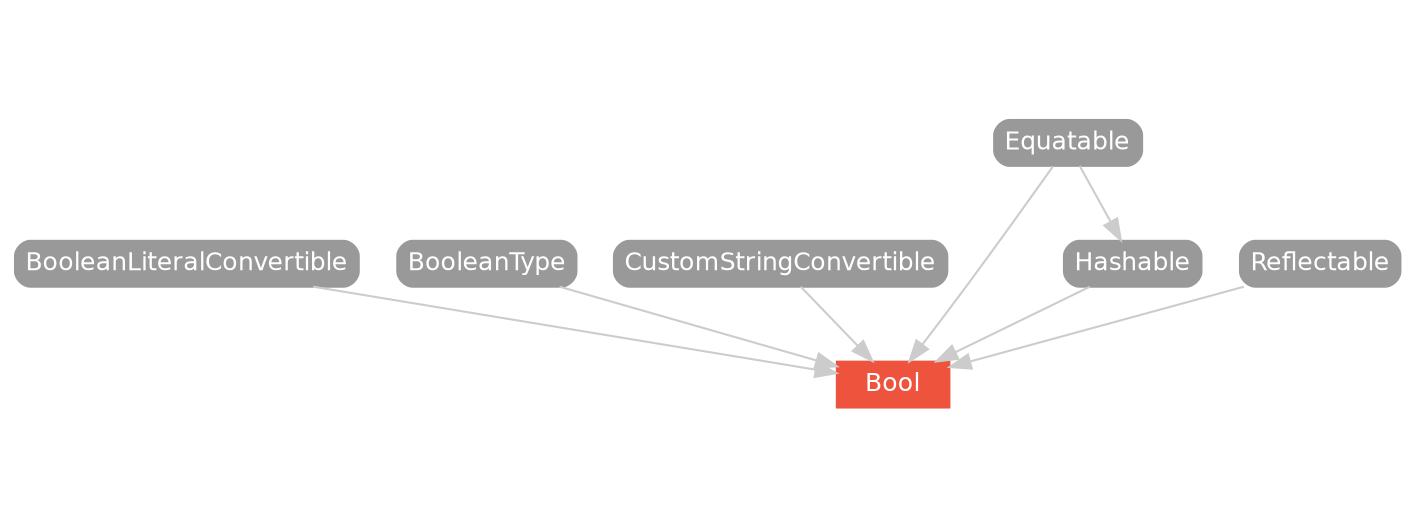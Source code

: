 strict digraph "Bool - Type Hierarchy - SwiftDoc.org" {
    pad="0.1,0.8"
    node [shape=box, style="filled,rounded", color="#999999", fillcolor="#999999", fontcolor=white, fontname=Helvetica, fontnames="Helvetica,sansserif", fontsize=12, margin="0.07,0.05", height="0.3"]
    edge [color="#cccccc"]
    "Bool" [URL="/type/Bool/", style="filled", fillcolor="#ee543d", color="#ee543d"]
    "BooleanLiteralConvertible" [URL="/protocol/BooleanLiteralConvertible/"]
    "BooleanType" [URL="/protocol/BooleanType/"]
    "CustomStringConvertible" [URL="/protocol/CustomStringConvertible/"]
    "Equatable" [URL="/protocol/Equatable/"]
    "Hashable" [URL="/protocol/Hashable/"]
    "Reflectable" [URL="/protocol/Reflectable/"]    "BooleanLiteralConvertible" -> "Bool"
    "BooleanType" -> "Bool"
    "CustomStringConvertible" -> "Bool"
    "Equatable" -> "Bool"
    "Hashable" -> "Bool"
    "Reflectable" -> "Bool"
    "Equatable" -> "Hashable"
    subgraph Types {
        rank = max; "Bool";
    }
}